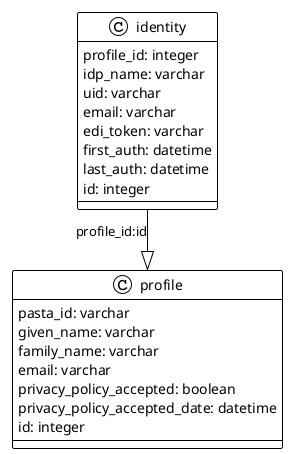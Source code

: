 @startuml

!theme plain
top to bottom direction
skinparam linetype ortho

class identity {
   profile_id: integer
   idp_name: varchar
   uid: varchar
   email: varchar
   edi_token: varchar
   first_auth: datetime
   last_auth: datetime
   id: integer
}

class profile {
   pasta_id: varchar
   given_name: varchar
   family_name: varchar
   email: varchar
   privacy_policy_accepted: boolean
   privacy_policy_accepted_date: datetime
   id: integer
}

identity  --^  profile  : "profile_id:id"

@enduml
